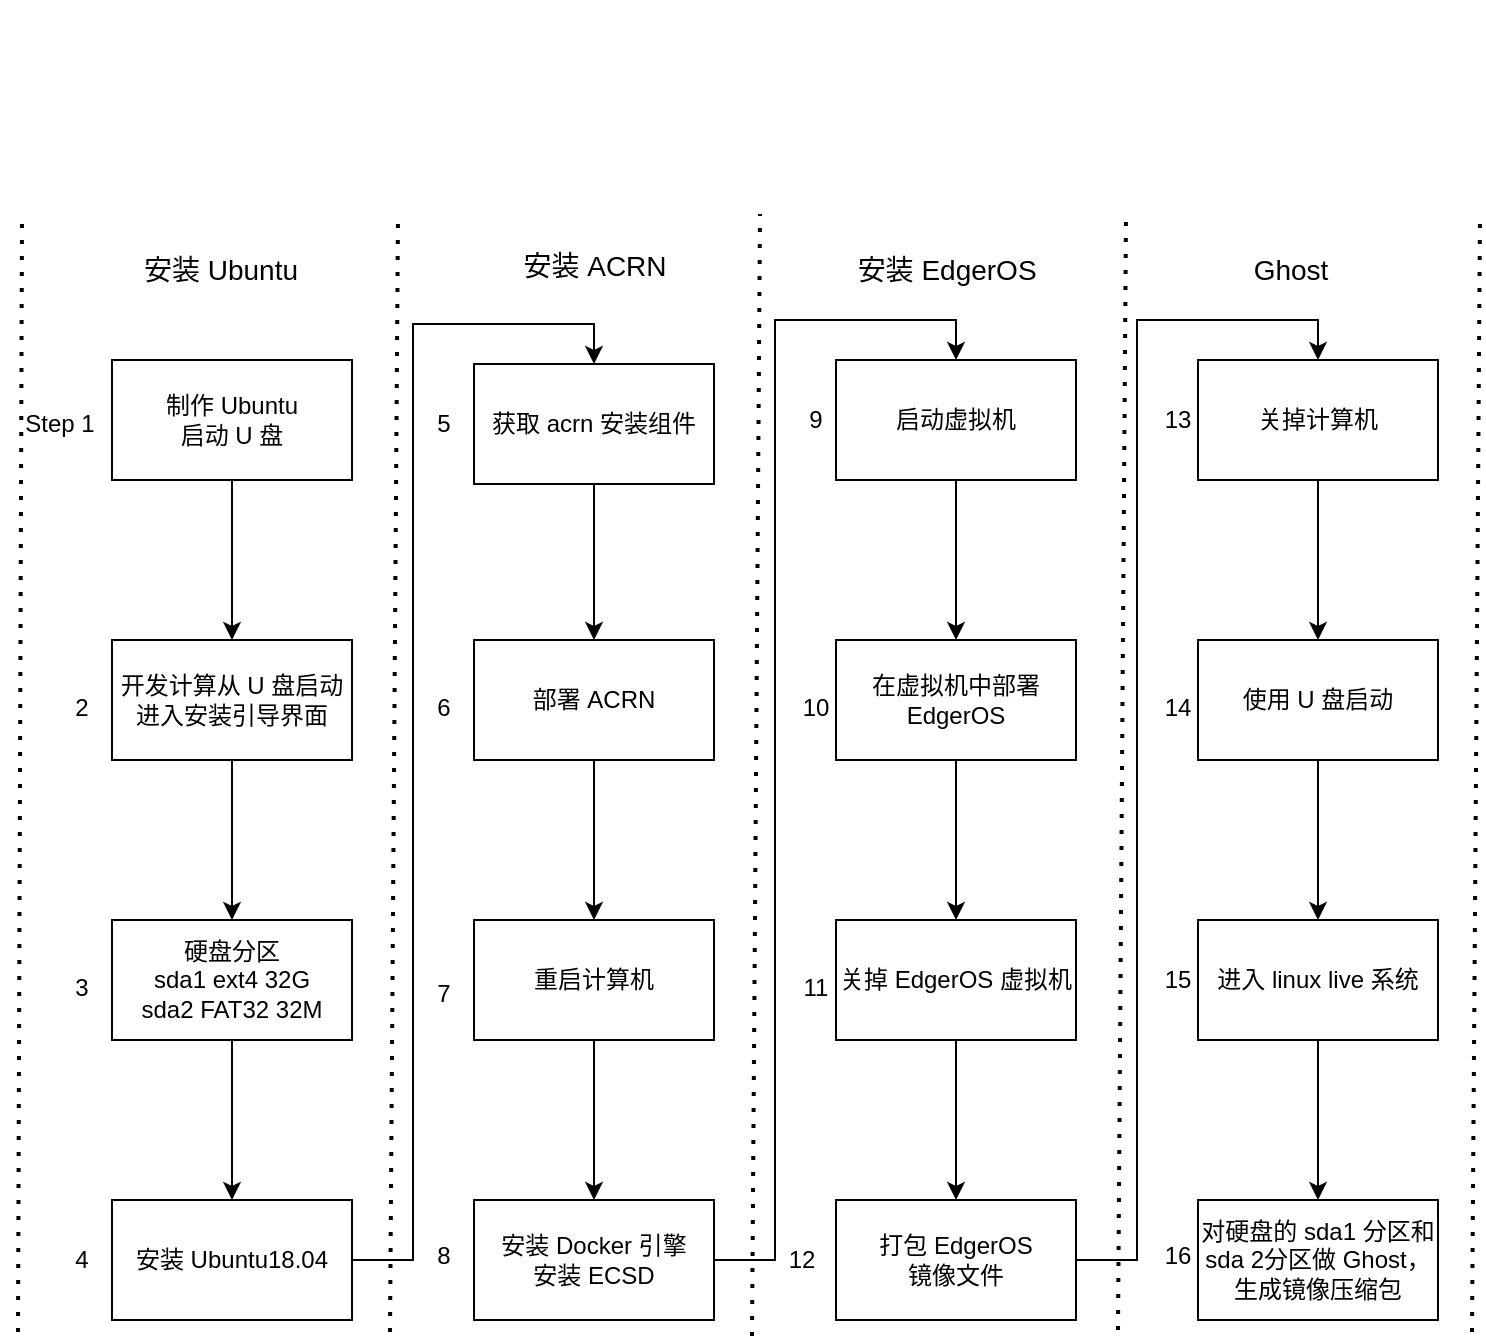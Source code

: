 <mxfile version="20.2.3" type="github"><diagram id="C5RBs43oDa-KdzZeNtuy" name="Page-1"><mxGraphModel dx="1914" dy="1874" grid="0" gridSize="10" guides="1" tooltips="1" connect="1" arrows="1" fold="1" page="1" pageScale="1" pageWidth="827" pageHeight="1169" math="0" shadow="0"><root><mxCell id="WIyWlLk6GJQsqaUBKTNV-0"/><mxCell id="WIyWlLk6GJQsqaUBKTNV-1" parent="WIyWlLk6GJQsqaUBKTNV-0"/><mxCell id="PrhjTe8jPgMwE5NyQmtl-6" value="" style="edgeStyle=orthogonalEdgeStyle;rounded=0;orthogonalLoop=1;jettySize=auto;html=1;" parent="WIyWlLk6GJQsqaUBKTNV-1" source="PrhjTe8jPgMwE5NyQmtl-3" target="PrhjTe8jPgMwE5NyQmtl-5" edge="1"><mxGeometry relative="1" as="geometry"/></mxCell><mxCell id="PrhjTe8jPgMwE5NyQmtl-3" value="部署 ACRN" style="whiteSpace=wrap;html=1;rounded=0;" parent="WIyWlLk6GJQsqaUBKTNV-1" vertex="1"><mxGeometry x="233" y="213" width="120" height="60" as="geometry"/></mxCell><mxCell id="PrhjTe8jPgMwE5NyQmtl-18" style="edgeStyle=orthogonalEdgeStyle;rounded=0;orthogonalLoop=1;jettySize=auto;html=1;" parent="WIyWlLk6GJQsqaUBKTNV-1" source="PrhjTe8jPgMwE5NyQmtl-5" target="PrhjTe8jPgMwE5NyQmtl-17" edge="1"><mxGeometry relative="1" as="geometry"/></mxCell><mxCell id="PrhjTe8jPgMwE5NyQmtl-5" value="重启计算机" style="whiteSpace=wrap;html=1;rounded=0;" parent="WIyWlLk6GJQsqaUBKTNV-1" vertex="1"><mxGeometry x="233" y="353" width="120" height="60" as="geometry"/></mxCell><mxCell id="PrhjTe8jPgMwE5NyQmtl-20" value="" style="edgeStyle=orthogonalEdgeStyle;rounded=0;orthogonalLoop=1;jettySize=auto;html=1;" parent="WIyWlLk6GJQsqaUBKTNV-1" source="PrhjTe8jPgMwE5NyQmtl-9" target="PrhjTe8jPgMwE5NyQmtl-19" edge="1"><mxGeometry relative="1" as="geometry"/></mxCell><mxCell id="PrhjTe8jPgMwE5NyQmtl-9" value="启动虚拟机" style="whiteSpace=wrap;html=1;rounded=0;" parent="WIyWlLk6GJQsqaUBKTNV-1" vertex="1"><mxGeometry x="414" y="73" width="120" height="60" as="geometry"/></mxCell><mxCell id="PrhjTe8jPgMwE5NyQmtl-33" style="edgeStyle=orthogonalEdgeStyle;rounded=0;orthogonalLoop=1;jettySize=auto;html=1;entryX=0.5;entryY=0;entryDx=0;entryDy=0;" parent="WIyWlLk6GJQsqaUBKTNV-1" source="PrhjTe8jPgMwE5NyQmtl-17" target="PrhjTe8jPgMwE5NyQmtl-9" edge="1"><mxGeometry relative="1" as="geometry"/></mxCell><mxCell id="PrhjTe8jPgMwE5NyQmtl-17" value="安装 Docker 引擎&lt;br&gt;安装 ECSD" style="whiteSpace=wrap;html=1;rounded=0;" parent="WIyWlLk6GJQsqaUBKTNV-1" vertex="1"><mxGeometry x="233" y="493" width="120" height="60" as="geometry"/></mxCell><mxCell id="PrhjTe8jPgMwE5NyQmtl-22" value="" style="edgeStyle=orthogonalEdgeStyle;rounded=0;orthogonalLoop=1;jettySize=auto;html=1;" parent="WIyWlLk6GJQsqaUBKTNV-1" source="PrhjTe8jPgMwE5NyQmtl-19" target="PrhjTe8jPgMwE5NyQmtl-21" edge="1"><mxGeometry relative="1" as="geometry"/></mxCell><mxCell id="PrhjTe8jPgMwE5NyQmtl-19" value="在虚拟机中部署 EdgerOS" style="whiteSpace=wrap;html=1;rounded=0;" parent="WIyWlLk6GJQsqaUBKTNV-1" vertex="1"><mxGeometry x="414" y="213" width="120" height="60" as="geometry"/></mxCell><mxCell id="PrhjTe8jPgMwE5NyQmtl-24" value="" style="edgeStyle=orthogonalEdgeStyle;rounded=0;orthogonalLoop=1;jettySize=auto;html=1;" parent="WIyWlLk6GJQsqaUBKTNV-1" source="PrhjTe8jPgMwE5NyQmtl-21" target="PrhjTe8jPgMwE5NyQmtl-23" edge="1"><mxGeometry relative="1" as="geometry"/></mxCell><mxCell id="PrhjTe8jPgMwE5NyQmtl-21" value="关掉 EdgerOS 虚拟机" style="whiteSpace=wrap;html=1;rounded=0;" parent="WIyWlLk6GJQsqaUBKTNV-1" vertex="1"><mxGeometry x="414" y="353" width="120" height="60" as="geometry"/></mxCell><mxCell id="PrhjTe8jPgMwE5NyQmtl-34" style="edgeStyle=orthogonalEdgeStyle;rounded=0;orthogonalLoop=1;jettySize=auto;html=1;entryX=0.5;entryY=0;entryDx=0;entryDy=0;" parent="WIyWlLk6GJQsqaUBKTNV-1" source="PrhjTe8jPgMwE5NyQmtl-23" target="PrhjTe8jPgMwE5NyQmtl-25" edge="1"><mxGeometry relative="1" as="geometry"/></mxCell><mxCell id="PrhjTe8jPgMwE5NyQmtl-23" value="打包 EdgerOS &lt;br&gt;镜像文件" style="whiteSpace=wrap;html=1;rounded=0;" parent="WIyWlLk6GJQsqaUBKTNV-1" vertex="1"><mxGeometry x="414" y="493" width="120" height="60" as="geometry"/></mxCell><mxCell id="PrhjTe8jPgMwE5NyQmtl-29" value="" style="edgeStyle=orthogonalEdgeStyle;rounded=0;orthogonalLoop=1;jettySize=auto;html=1;" parent="WIyWlLk6GJQsqaUBKTNV-1" source="PrhjTe8jPgMwE5NyQmtl-25" target="PrhjTe8jPgMwE5NyQmtl-28" edge="1"><mxGeometry relative="1" as="geometry"/></mxCell><mxCell id="PrhjTe8jPgMwE5NyQmtl-25" value="关掉计算机" style="whiteSpace=wrap;html=1;rounded=0;" parent="WIyWlLk6GJQsqaUBKTNV-1" vertex="1"><mxGeometry x="595" y="73" width="120" height="60" as="geometry"/></mxCell><mxCell id="PrhjTe8jPgMwE5NyQmtl-31" value="" style="edgeStyle=orthogonalEdgeStyle;rounded=0;orthogonalLoop=1;jettySize=auto;html=1;" parent="WIyWlLk6GJQsqaUBKTNV-1" source="PrhjTe8jPgMwE5NyQmtl-28" target="PrhjTe8jPgMwE5NyQmtl-30" edge="1"><mxGeometry relative="1" as="geometry"/></mxCell><mxCell id="PrhjTe8jPgMwE5NyQmtl-28" value="使用 U 盘启动" style="whiteSpace=wrap;html=1;rounded=0;" parent="WIyWlLk6GJQsqaUBKTNV-1" vertex="1"><mxGeometry x="595" y="213" width="120" height="60" as="geometry"/></mxCell><mxCell id="PrhjTe8jPgMwE5NyQmtl-36" value="" style="edgeStyle=orthogonalEdgeStyle;rounded=0;orthogonalLoop=1;jettySize=auto;html=1;" parent="WIyWlLk6GJQsqaUBKTNV-1" source="PrhjTe8jPgMwE5NyQmtl-30" target="PrhjTe8jPgMwE5NyQmtl-35" edge="1"><mxGeometry relative="1" as="geometry"/></mxCell><mxCell id="PrhjTe8jPgMwE5NyQmtl-30" value="进入 linux live 系统" style="whiteSpace=wrap;html=1;rounded=0;" parent="WIyWlLk6GJQsqaUBKTNV-1" vertex="1"><mxGeometry x="595" y="353" width="120" height="60" as="geometry"/></mxCell><mxCell id="PrhjTe8jPgMwE5NyQmtl-35" value="对硬盘的 sda1 分区和sda 2分区做 Ghost，生成镜像压缩包" style="whiteSpace=wrap;html=1;rounded=0;" parent="WIyWlLk6GJQsqaUBKTNV-1" vertex="1"><mxGeometry x="595" y="493" width="120" height="60" as="geometry"/></mxCell><mxCell id="fR0AjU-S02bJpJfK_koT-27" style="edgeStyle=orthogonalEdgeStyle;rounded=0;orthogonalLoop=1;jettySize=auto;html=1;exitX=0.5;exitY=1;exitDx=0;exitDy=0;" edge="1" parent="WIyWlLk6GJQsqaUBKTNV-1" source="PrhjTe8jPgMwE5NyQmtl-37" target="fR0AjU-S02bJpJfK_koT-25"><mxGeometry relative="1" as="geometry"/></mxCell><mxCell id="PrhjTe8jPgMwE5NyQmtl-37" value="硬盘分区&lt;br&gt;sda1 ext4 32G&lt;br&gt;sda2 FAT32 32M" style="rounded=0;whiteSpace=wrap;html=1;" parent="WIyWlLk6GJQsqaUBKTNV-1" vertex="1"><mxGeometry x="52" y="353" width="120" height="60" as="geometry"/></mxCell><mxCell id="PrhjTe8jPgMwE5NyQmtl-44" value="" style="edgeStyle=orthogonalEdgeStyle;rounded=0;orthogonalLoop=1;jettySize=auto;html=1;" parent="WIyWlLk6GJQsqaUBKTNV-1" source="PrhjTe8jPgMwE5NyQmtl-41" target="PrhjTe8jPgMwE5NyQmtl-43" edge="1"><mxGeometry relative="1" as="geometry"/></mxCell><mxCell id="PrhjTe8jPgMwE5NyQmtl-41" value="制作 Ubuntu &lt;br&gt;启动 U 盘" style="whiteSpace=wrap;html=1;rounded=0;" parent="WIyWlLk6GJQsqaUBKTNV-1" vertex="1"><mxGeometry x="52" y="73" width="120" height="60" as="geometry"/></mxCell><mxCell id="fR0AjU-S02bJpJfK_koT-26" style="edgeStyle=orthogonalEdgeStyle;rounded=0;orthogonalLoop=1;jettySize=auto;html=1;" edge="1" parent="WIyWlLk6GJQsqaUBKTNV-1" source="PrhjTe8jPgMwE5NyQmtl-43" target="PrhjTe8jPgMwE5NyQmtl-37"><mxGeometry relative="1" as="geometry"/></mxCell><mxCell id="PrhjTe8jPgMwE5NyQmtl-43" value="开发计算从 U 盘启动&lt;br&gt;进入安装引导界面" style="whiteSpace=wrap;html=1;rounded=0;" parent="WIyWlLk6GJQsqaUBKTNV-1" vertex="1"><mxGeometry x="52" y="213" width="120" height="60" as="geometry"/></mxCell><mxCell id="fR0AjU-S02bJpJfK_koT-2" value="Step 1" style="text;html=1;strokeColor=none;fillColor=none;align=center;verticalAlign=middle;whiteSpace=wrap;rounded=0;" vertex="1" parent="WIyWlLk6GJQsqaUBKTNV-1"><mxGeometry x="-4" y="90" width="60" height="30" as="geometry"/></mxCell><mxCell id="fR0AjU-S02bJpJfK_koT-3" value="5" style="text;html=1;strokeColor=none;fillColor=none;align=center;verticalAlign=middle;whiteSpace=wrap;rounded=0;" vertex="1" parent="WIyWlLk6GJQsqaUBKTNV-1"><mxGeometry x="188" y="90" width="60" height="30" as="geometry"/></mxCell><mxCell id="fR0AjU-S02bJpJfK_koT-4" value="2" style="text;html=1;strokeColor=none;fillColor=none;align=center;verticalAlign=middle;whiteSpace=wrap;rounded=0;" vertex="1" parent="WIyWlLk6GJQsqaUBKTNV-1"><mxGeometry x="7" y="232" width="60" height="30" as="geometry"/></mxCell><mxCell id="fR0AjU-S02bJpJfK_koT-5" value="3" style="text;html=1;strokeColor=none;fillColor=none;align=center;verticalAlign=middle;whiteSpace=wrap;rounded=0;" vertex="1" parent="WIyWlLk6GJQsqaUBKTNV-1"><mxGeometry x="7" y="372" width="60" height="30" as="geometry"/></mxCell><mxCell id="fR0AjU-S02bJpJfK_koT-6" value="4" style="text;html=1;strokeColor=none;fillColor=none;align=center;verticalAlign=middle;whiteSpace=wrap;rounded=0;" vertex="1" parent="WIyWlLk6GJQsqaUBKTNV-1"><mxGeometry x="7" y="508" width="60" height="30" as="geometry"/></mxCell><mxCell id="fR0AjU-S02bJpJfK_koT-9" value="6" style="text;html=1;strokeColor=none;fillColor=none;align=center;verticalAlign=middle;whiteSpace=wrap;rounded=0;" vertex="1" parent="WIyWlLk6GJQsqaUBKTNV-1"><mxGeometry x="188" y="232" width="60" height="30" as="geometry"/></mxCell><mxCell id="fR0AjU-S02bJpJfK_koT-10" value="7" style="text;html=1;strokeColor=none;fillColor=none;align=center;verticalAlign=middle;whiteSpace=wrap;rounded=0;" vertex="1" parent="WIyWlLk6GJQsqaUBKTNV-1"><mxGeometry x="188" y="375" width="60" height="30" as="geometry"/></mxCell><mxCell id="fR0AjU-S02bJpJfK_koT-12" value="8" style="text;html=1;strokeColor=none;fillColor=none;align=center;verticalAlign=middle;whiteSpace=wrap;rounded=0;" vertex="1" parent="WIyWlLk6GJQsqaUBKTNV-1"><mxGeometry x="188" y="506" width="60" height="30" as="geometry"/></mxCell><mxCell id="fR0AjU-S02bJpJfK_koT-13" value="9" style="text;html=1;strokeColor=none;fillColor=none;align=center;verticalAlign=middle;whiteSpace=wrap;rounded=0;" vertex="1" parent="WIyWlLk6GJQsqaUBKTNV-1"><mxGeometry x="374" y="88" width="60" height="30" as="geometry"/></mxCell><mxCell id="fR0AjU-S02bJpJfK_koT-14" value="10" style="text;html=1;strokeColor=none;fillColor=none;align=center;verticalAlign=middle;whiteSpace=wrap;rounded=0;" vertex="1" parent="WIyWlLk6GJQsqaUBKTNV-1"><mxGeometry x="374" y="232" width="60" height="30" as="geometry"/></mxCell><mxCell id="fR0AjU-S02bJpJfK_koT-15" value="11" style="text;html=1;strokeColor=none;fillColor=none;align=center;verticalAlign=middle;whiteSpace=wrap;rounded=0;" vertex="1" parent="WIyWlLk6GJQsqaUBKTNV-1"><mxGeometry x="374" y="372" width="60" height="30" as="geometry"/></mxCell><mxCell id="fR0AjU-S02bJpJfK_koT-18" value="12" style="text;html=1;strokeColor=none;fillColor=none;align=center;verticalAlign=middle;whiteSpace=wrap;rounded=0;" vertex="1" parent="WIyWlLk6GJQsqaUBKTNV-1"><mxGeometry x="367" y="508" width="60" height="30" as="geometry"/></mxCell><mxCell id="fR0AjU-S02bJpJfK_koT-19" value="13" style="text;html=1;strokeColor=none;fillColor=none;align=center;verticalAlign=middle;whiteSpace=wrap;rounded=0;" vertex="1" parent="WIyWlLk6GJQsqaUBKTNV-1"><mxGeometry x="555" y="88" width="60" height="30" as="geometry"/></mxCell><mxCell id="fR0AjU-S02bJpJfK_koT-20" value="14" style="text;html=1;strokeColor=none;fillColor=none;align=center;verticalAlign=middle;whiteSpace=wrap;rounded=0;" vertex="1" parent="WIyWlLk6GJQsqaUBKTNV-1"><mxGeometry x="555" y="232" width="60" height="30" as="geometry"/></mxCell><mxCell id="fR0AjU-S02bJpJfK_koT-23" value="15" style="text;html=1;strokeColor=none;fillColor=none;align=center;verticalAlign=middle;whiteSpace=wrap;rounded=0;" vertex="1" parent="WIyWlLk6GJQsqaUBKTNV-1"><mxGeometry x="555" y="368" width="60" height="30" as="geometry"/></mxCell><mxCell id="fR0AjU-S02bJpJfK_koT-24" value="16" style="text;html=1;strokeColor=none;fillColor=none;align=center;verticalAlign=middle;whiteSpace=wrap;rounded=0;" vertex="1" parent="WIyWlLk6GJQsqaUBKTNV-1"><mxGeometry x="555" y="506" width="60" height="30" as="geometry"/></mxCell><mxCell id="fR0AjU-S02bJpJfK_koT-30" style="edgeStyle=orthogonalEdgeStyle;rounded=0;orthogonalLoop=1;jettySize=auto;html=1;entryX=0.5;entryY=0;entryDx=0;entryDy=0;" edge="1" parent="WIyWlLk6GJQsqaUBKTNV-1" source="fR0AjU-S02bJpJfK_koT-25" target="fR0AjU-S02bJpJfK_koT-29"><mxGeometry relative="1" as="geometry"/></mxCell><mxCell id="fR0AjU-S02bJpJfK_koT-25" value="安装 Ubuntu18.04" style="whiteSpace=wrap;html=1;rounded=0;" vertex="1" parent="WIyWlLk6GJQsqaUBKTNV-1"><mxGeometry x="52" y="493" width="120" height="60" as="geometry"/></mxCell><mxCell id="fR0AjU-S02bJpJfK_koT-31" style="edgeStyle=orthogonalEdgeStyle;rounded=0;orthogonalLoop=1;jettySize=auto;html=1;exitX=0.5;exitY=1;exitDx=0;exitDy=0;" edge="1" parent="WIyWlLk6GJQsqaUBKTNV-1" source="fR0AjU-S02bJpJfK_koT-29" target="PrhjTe8jPgMwE5NyQmtl-3"><mxGeometry relative="1" as="geometry"/></mxCell><mxCell id="fR0AjU-S02bJpJfK_koT-29" value="获取 acrn 安装组件" style="whiteSpace=wrap;html=1;rounded=0;" vertex="1" parent="WIyWlLk6GJQsqaUBKTNV-1"><mxGeometry x="233" y="75" width="120" height="60" as="geometry"/></mxCell><mxCell id="fR0AjU-S02bJpJfK_koT-37" value="" style="whiteSpace=wrap;html=1;aspect=fixed;opacity=0;fillColor=none;" vertex="1" parent="WIyWlLk6GJQsqaUBKTNV-1"><mxGeometry x="101" y="-106" width="6" height="6" as="geometry"/></mxCell><mxCell id="fR0AjU-S02bJpJfK_koT-42" value="" style="endArrow=none;dashed=1;html=1;dashPattern=1 3;strokeWidth=2;rounded=0;" edge="1" parent="WIyWlLk6GJQsqaUBKTNV-1"><mxGeometry width="50" height="50" relative="1" as="geometry"><mxPoint x="732" y="559" as="sourcePoint"/><mxPoint x="736" as="targetPoint"/></mxGeometry></mxCell><mxCell id="fR0AjU-S02bJpJfK_koT-43" value="" style="endArrow=none;dashed=1;html=1;dashPattern=1 3;strokeWidth=2;rounded=0;" edge="1" parent="WIyWlLk6GJQsqaUBKTNV-1"><mxGeometry width="50" height="50" relative="1" as="geometry"><mxPoint x="191" y="559" as="sourcePoint"/><mxPoint x="195" as="targetPoint"/></mxGeometry></mxCell><mxCell id="fR0AjU-S02bJpJfK_koT-44" value="" style="endArrow=none;dashed=1;html=1;dashPattern=1 3;strokeWidth=2;rounded=0;" edge="1" parent="WIyWlLk6GJQsqaUBKTNV-1"><mxGeometry width="50" height="50" relative="1" as="geometry"><mxPoint x="372" y="561" as="sourcePoint"/><mxPoint x="376" as="targetPoint"/></mxGeometry></mxCell><mxCell id="fR0AjU-S02bJpJfK_koT-45" value="" style="endArrow=none;dashed=1;html=1;dashPattern=1 3;strokeWidth=2;rounded=0;" edge="1" parent="WIyWlLk6GJQsqaUBKTNV-1"><mxGeometry width="50" height="50" relative="1" as="geometry"><mxPoint x="555" y="558" as="sourcePoint"/><mxPoint x="559" as="targetPoint"/></mxGeometry></mxCell><mxCell id="fR0AjU-S02bJpJfK_koT-46" value="" style="endArrow=none;dashed=1;html=1;dashPattern=1 3;strokeWidth=2;rounded=0;" edge="1" parent="WIyWlLk6GJQsqaUBKTNV-1"><mxGeometry width="50" height="50" relative="1" as="geometry"><mxPoint x="5" y="559" as="sourcePoint"/><mxPoint x="7" y="2" as="targetPoint"/></mxGeometry></mxCell><mxCell id="fR0AjU-S02bJpJfK_koT-47" value="&lt;font style=&quot;font-size: 14px;&quot;&gt;安装 Ubuntu&lt;/font&gt;" style="text;html=1;strokeColor=none;fillColor=none;align=center;verticalAlign=middle;whiteSpace=wrap;rounded=0;opacity=0;" vertex="1" parent="WIyWlLk6GJQsqaUBKTNV-1"><mxGeometry x="38" y="7" width="137" height="42" as="geometry"/></mxCell><mxCell id="fR0AjU-S02bJpJfK_koT-49" value="&lt;span style=&quot;font-size: 14px;&quot;&gt;安装 ACRN&lt;/span&gt;" style="text;html=1;strokeColor=none;fillColor=none;align=center;verticalAlign=middle;whiteSpace=wrap;rounded=0;opacity=0;" vertex="1" parent="WIyWlLk6GJQsqaUBKTNV-1"><mxGeometry x="224.5" y="5" width="137" height="42" as="geometry"/></mxCell><mxCell id="fR0AjU-S02bJpJfK_koT-50" value="&lt;span style=&quot;font-size: 14px;&quot;&gt;安装 EdgerOS&amp;nbsp;&lt;br&gt;&lt;/span&gt;" style="text;html=1;strokeColor=none;fillColor=none;align=center;verticalAlign=middle;whiteSpace=wrap;rounded=0;opacity=0;" vertex="1" parent="WIyWlLk6GJQsqaUBKTNV-1"><mxGeometry x="403" y="7" width="137" height="42" as="geometry"/></mxCell><mxCell id="fR0AjU-S02bJpJfK_koT-51" value="&lt;span style=&quot;font-size: 14px;&quot;&gt;Ghost&lt;br&gt;&lt;/span&gt;" style="text;html=1;strokeColor=none;fillColor=none;align=center;verticalAlign=middle;whiteSpace=wrap;rounded=0;opacity=0;" vertex="1" parent="WIyWlLk6GJQsqaUBKTNV-1"><mxGeometry x="573" y="7" width="137" height="42" as="geometry"/></mxCell></root></mxGraphModel></diagram></mxfile>